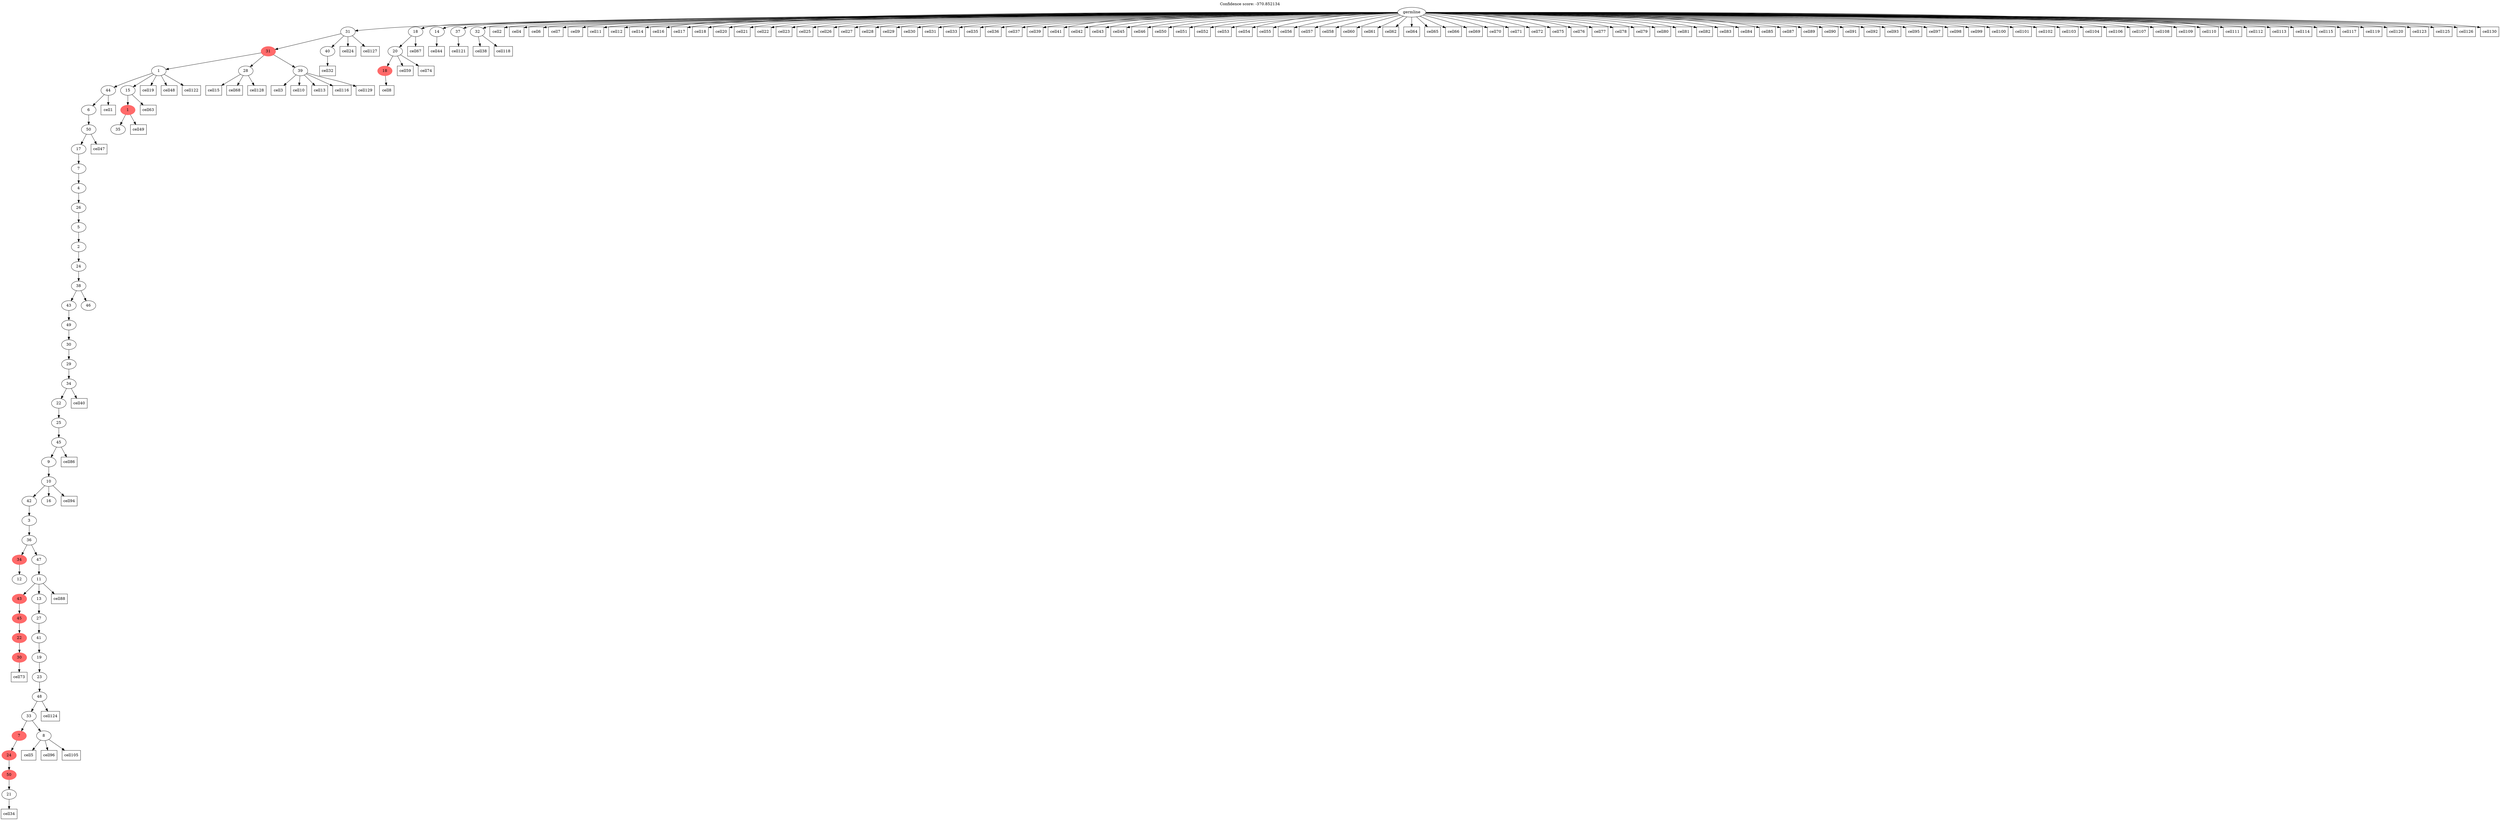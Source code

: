 digraph g {
	"52" -> "53";
	"53" [label="12"];
	"50" -> "51";
	"51" [color=indianred1, style=filled, label="30"];
	"49" -> "50";
	"50" [color=indianred1, style=filled, label="22"];
	"48" -> "49";
	"49" [color=indianred1, style=filled, label="45"];
	"46" -> "47";
	"47" [label="21"];
	"45" -> "46";
	"46" [color=indianred1, style=filled, label="50"];
	"44" -> "45";
	"45" [color=indianred1, style=filled, label="24"];
	"42" -> "43";
	"43" [label="8"];
	"42" -> "44";
	"44" [color=indianred1, style=filled, label="7"];
	"41" -> "42";
	"42" [label="33"];
	"40" -> "41";
	"41" [label="48"];
	"39" -> "40";
	"40" [label="23"];
	"38" -> "39";
	"39" [label="19"];
	"37" -> "38";
	"38" [label="41"];
	"36" -> "37";
	"37" [label="27"];
	"35" -> "36";
	"36" [label="13"];
	"35" -> "48";
	"48" [color=indianred1, style=filled, label="43"];
	"34" -> "35";
	"35" [label="11"];
	"33" -> "34";
	"34" [label="47"];
	"33" -> "52";
	"52" [color=indianred1, style=filled, label="34"];
	"32" -> "33";
	"33" [label="36"];
	"31" -> "32";
	"32" [label="3"];
	"30" -> "31";
	"31" [label="42"];
	"30" -> "54";
	"54" [label="16"];
	"29" -> "30";
	"30" [label="10"];
	"28" -> "29";
	"29" [label="9"];
	"27" -> "28";
	"28" [label="45"];
	"26" -> "27";
	"27" [label="25"];
	"25" -> "26";
	"26" [label="22"];
	"24" -> "25";
	"25" [label="34"];
	"23" -> "24";
	"24" [label="29"];
	"22" -> "23";
	"23" [label="30"];
	"21" -> "22";
	"22" [label="49"];
	"20" -> "21";
	"21" [label="43"];
	"20" -> "55";
	"55" [label="46"];
	"19" -> "20";
	"20" [label="38"];
	"18" -> "19";
	"19" [label="24"];
	"17" -> "18";
	"18" [label="2"];
	"16" -> "17";
	"17" [label="5"];
	"15" -> "16";
	"16" [label="26"];
	"14" -> "15";
	"15" [label="4"];
	"13" -> "14";
	"14" [label="7"];
	"12" -> "13";
	"13" [label="17"];
	"11" -> "12";
	"12" [label="50"];
	"10" -> "11";
	"11" [label="6"];
	"8" -> "9";
	"9" [label="35"];
	"7" -> "8";
	"8" [color=indianred1, style=filled, label="1"];
	"6" -> "7";
	"7" [label="15"];
	"6" -> "10";
	"10" [label="44"];
	"5" -> "6";
	"6" [label="1"];
	"5" -> "56";
	"56" [label="28"];
	"5" -> "57";
	"57" [label="39"];
	"4" -> "5";
	"5" [color=indianred1, style=filled, label="31"];
	"4" -> "58";
	"58" [label="40"];
	"2" -> "3";
	"3" [color=indianred1, style=filled, label="18"];
	"1" -> "2";
	"2" [label="20"];
	"0" -> "1";
	"1" [label="18"];
	"0" -> "4";
	"4" [label="31"];
	"0" -> "59";
	"59" [label="14"];
	"0" -> "60";
	"60" [label="37"];
	"0" -> "61";
	"61" [label="32"];
	"0" [label="germline"];
	"10" -> "cell1";
	"cell1" [shape=box];
	"0" -> "cell2";
	"cell2" [shape=box];
	"57" -> "cell3";
	"cell3" [shape=box];
	"0" -> "cell4";
	"cell4" [shape=box];
	"43" -> "cell5";
	"cell5" [shape=box];
	"0" -> "cell6";
	"cell6" [shape=box];
	"0" -> "cell7";
	"cell7" [shape=box];
	"3" -> "cell8";
	"cell8" [shape=box];
	"0" -> "cell9";
	"cell9" [shape=box];
	"57" -> "cell10";
	"cell10" [shape=box];
	"0" -> "cell11";
	"cell11" [shape=box];
	"0" -> "cell12";
	"cell12" [shape=box];
	"57" -> "cell13";
	"cell13" [shape=box];
	"0" -> "cell14";
	"cell14" [shape=box];
	"56" -> "cell15";
	"cell15" [shape=box];
	"0" -> "cell16";
	"cell16" [shape=box];
	"0" -> "cell17";
	"cell17" [shape=box];
	"0" -> "cell18";
	"cell18" [shape=box];
	"6" -> "cell19";
	"cell19" [shape=box];
	"0" -> "cell20";
	"cell20" [shape=box];
	"0" -> "cell21";
	"cell21" [shape=box];
	"0" -> "cell22";
	"cell22" [shape=box];
	"0" -> "cell23";
	"cell23" [shape=box];
	"4" -> "cell24";
	"cell24" [shape=box];
	"0" -> "cell25";
	"cell25" [shape=box];
	"0" -> "cell26";
	"cell26" [shape=box];
	"0" -> "cell27";
	"cell27" [shape=box];
	"0" -> "cell28";
	"cell28" [shape=box];
	"0" -> "cell29";
	"cell29" [shape=box];
	"0" -> "cell30";
	"cell30" [shape=box];
	"0" -> "cell31";
	"cell31" [shape=box];
	"58" -> "cell32";
	"cell32" [shape=box];
	"0" -> "cell33";
	"cell33" [shape=box];
	"47" -> "cell34";
	"cell34" [shape=box];
	"0" -> "cell35";
	"cell35" [shape=box];
	"0" -> "cell36";
	"cell36" [shape=box];
	"0" -> "cell37";
	"cell37" [shape=box];
	"61" -> "cell38";
	"cell38" [shape=box];
	"0" -> "cell39";
	"cell39" [shape=box];
	"25" -> "cell40";
	"cell40" [shape=box];
	"0" -> "cell41";
	"cell41" [shape=box];
	"0" -> "cell42";
	"cell42" [shape=box];
	"0" -> "cell43";
	"cell43" [shape=box];
	"59" -> "cell44";
	"cell44" [shape=box];
	"0" -> "cell45";
	"cell45" [shape=box];
	"0" -> "cell46";
	"cell46" [shape=box];
	"12" -> "cell47";
	"cell47" [shape=box];
	"6" -> "cell48";
	"cell48" [shape=box];
	"8" -> "cell49";
	"cell49" [shape=box];
	"0" -> "cell50";
	"cell50" [shape=box];
	"0" -> "cell51";
	"cell51" [shape=box];
	"0" -> "cell52";
	"cell52" [shape=box];
	"0" -> "cell53";
	"cell53" [shape=box];
	"0" -> "cell54";
	"cell54" [shape=box];
	"0" -> "cell55";
	"cell55" [shape=box];
	"0" -> "cell56";
	"cell56" [shape=box];
	"0" -> "cell57";
	"cell57" [shape=box];
	"0" -> "cell58";
	"cell58" [shape=box];
	"2" -> "cell59";
	"cell59" [shape=box];
	"0" -> "cell60";
	"cell60" [shape=box];
	"0" -> "cell61";
	"cell61" [shape=box];
	"0" -> "cell62";
	"cell62" [shape=box];
	"7" -> "cell63";
	"cell63" [shape=box];
	"0" -> "cell64";
	"cell64" [shape=box];
	"0" -> "cell65";
	"cell65" [shape=box];
	"0" -> "cell66";
	"cell66" [shape=box];
	"1" -> "cell67";
	"cell67" [shape=box];
	"56" -> "cell68";
	"cell68" [shape=box];
	"0" -> "cell69";
	"cell69" [shape=box];
	"0" -> "cell70";
	"cell70" [shape=box];
	"0" -> "cell71";
	"cell71" [shape=box];
	"0" -> "cell72";
	"cell72" [shape=box];
	"51" -> "cell73";
	"cell73" [shape=box];
	"2" -> "cell74";
	"cell74" [shape=box];
	"0" -> "cell75";
	"cell75" [shape=box];
	"0" -> "cell76";
	"cell76" [shape=box];
	"0" -> "cell77";
	"cell77" [shape=box];
	"0" -> "cell78";
	"cell78" [shape=box];
	"0" -> "cell79";
	"cell79" [shape=box];
	"0" -> "cell80";
	"cell80" [shape=box];
	"0" -> "cell81";
	"cell81" [shape=box];
	"0" -> "cell82";
	"cell82" [shape=box];
	"0" -> "cell83";
	"cell83" [shape=box];
	"0" -> "cell84";
	"cell84" [shape=box];
	"0" -> "cell85";
	"cell85" [shape=box];
	"28" -> "cell86";
	"cell86" [shape=box];
	"0" -> "cell87";
	"cell87" [shape=box];
	"35" -> "cell88";
	"cell88" [shape=box];
	"0" -> "cell89";
	"cell89" [shape=box];
	"0" -> "cell90";
	"cell90" [shape=box];
	"0" -> "cell91";
	"cell91" [shape=box];
	"0" -> "cell92";
	"cell92" [shape=box];
	"0" -> "cell93";
	"cell93" [shape=box];
	"30" -> "cell94";
	"cell94" [shape=box];
	"0" -> "cell95";
	"cell95" [shape=box];
	"43" -> "cell96";
	"cell96" [shape=box];
	"0" -> "cell97";
	"cell97" [shape=box];
	"0" -> "cell98";
	"cell98" [shape=box];
	"0" -> "cell99";
	"cell99" [shape=box];
	"0" -> "cell100";
	"cell100" [shape=box];
	"0" -> "cell101";
	"cell101" [shape=box];
	"0" -> "cell102";
	"cell102" [shape=box];
	"0" -> "cell103";
	"cell103" [shape=box];
	"0" -> "cell104";
	"cell104" [shape=box];
	"43" -> "cell105";
	"cell105" [shape=box];
	"0" -> "cell106";
	"cell106" [shape=box];
	"0" -> "cell107";
	"cell107" [shape=box];
	"0" -> "cell108";
	"cell108" [shape=box];
	"0" -> "cell109";
	"cell109" [shape=box];
	"0" -> "cell110";
	"cell110" [shape=box];
	"0" -> "cell111";
	"cell111" [shape=box];
	"0" -> "cell112";
	"cell112" [shape=box];
	"0" -> "cell113";
	"cell113" [shape=box];
	"0" -> "cell114";
	"cell114" [shape=box];
	"0" -> "cell115";
	"cell115" [shape=box];
	"57" -> "cell116";
	"cell116" [shape=box];
	"0" -> "cell117";
	"cell117" [shape=box];
	"61" -> "cell118";
	"cell118" [shape=box];
	"0" -> "cell119";
	"cell119" [shape=box];
	"0" -> "cell120";
	"cell120" [shape=box];
	"60" -> "cell121";
	"cell121" [shape=box];
	"6" -> "cell122";
	"cell122" [shape=box];
	"0" -> "cell123";
	"cell123" [shape=box];
	"41" -> "cell124";
	"cell124" [shape=box];
	"0" -> "cell125";
	"cell125" [shape=box];
	"0" -> "cell126";
	"cell126" [shape=box];
	"4" -> "cell127";
	"cell127" [shape=box];
	"56" -> "cell128";
	"cell128" [shape=box];
	"57" -> "cell129";
	"cell129" [shape=box];
	"0" -> "cell130";
	"cell130" [shape=box];
	labelloc="t";
	label="Confidence score: -370.852134";
}
